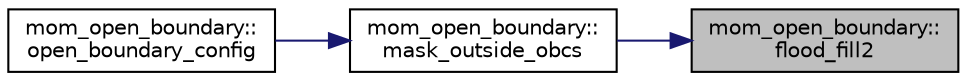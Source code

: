 digraph "mom_open_boundary::flood_fill2"
{
 // INTERACTIVE_SVG=YES
 // LATEX_PDF_SIZE
  edge [fontname="Helvetica",fontsize="10",labelfontname="Helvetica",labelfontsize="10"];
  node [fontname="Helvetica",fontsize="10",shape=record];
  rankdir="RL";
  Node1 [label="mom_open_boundary::\lflood_fill2",height=0.2,width=0.4,color="black", fillcolor="grey75", style="filled", fontcolor="black",tooltip="flood the cin, cout values"];
  Node1 -> Node2 [dir="back",color="midnightblue",fontsize="10",style="solid",fontname="Helvetica"];
  Node2 [label="mom_open_boundary::\lmask_outside_obcs",height=0.2,width=0.4,color="black", fillcolor="white", style="filled",URL="$namespacemom__open__boundary.html#a7dbf161294debd059a40659ba691ca0b",tooltip="Find the region outside of all open boundary segments and make sure it is set to land mask...."];
  Node2 -> Node3 [dir="back",color="midnightblue",fontsize="10",style="solid",fontname="Helvetica"];
  Node3 [label="mom_open_boundary::\lopen_boundary_config",height=0.2,width=0.4,color="black", fillcolor="white", style="filled",URL="$namespacemom__open__boundary.html#ac94938f1a657896ff03efd3864faa02a",tooltip="Enables OBC module and reads configuration parameters This routine is called from MOM_initialize_fixe..."];
}
